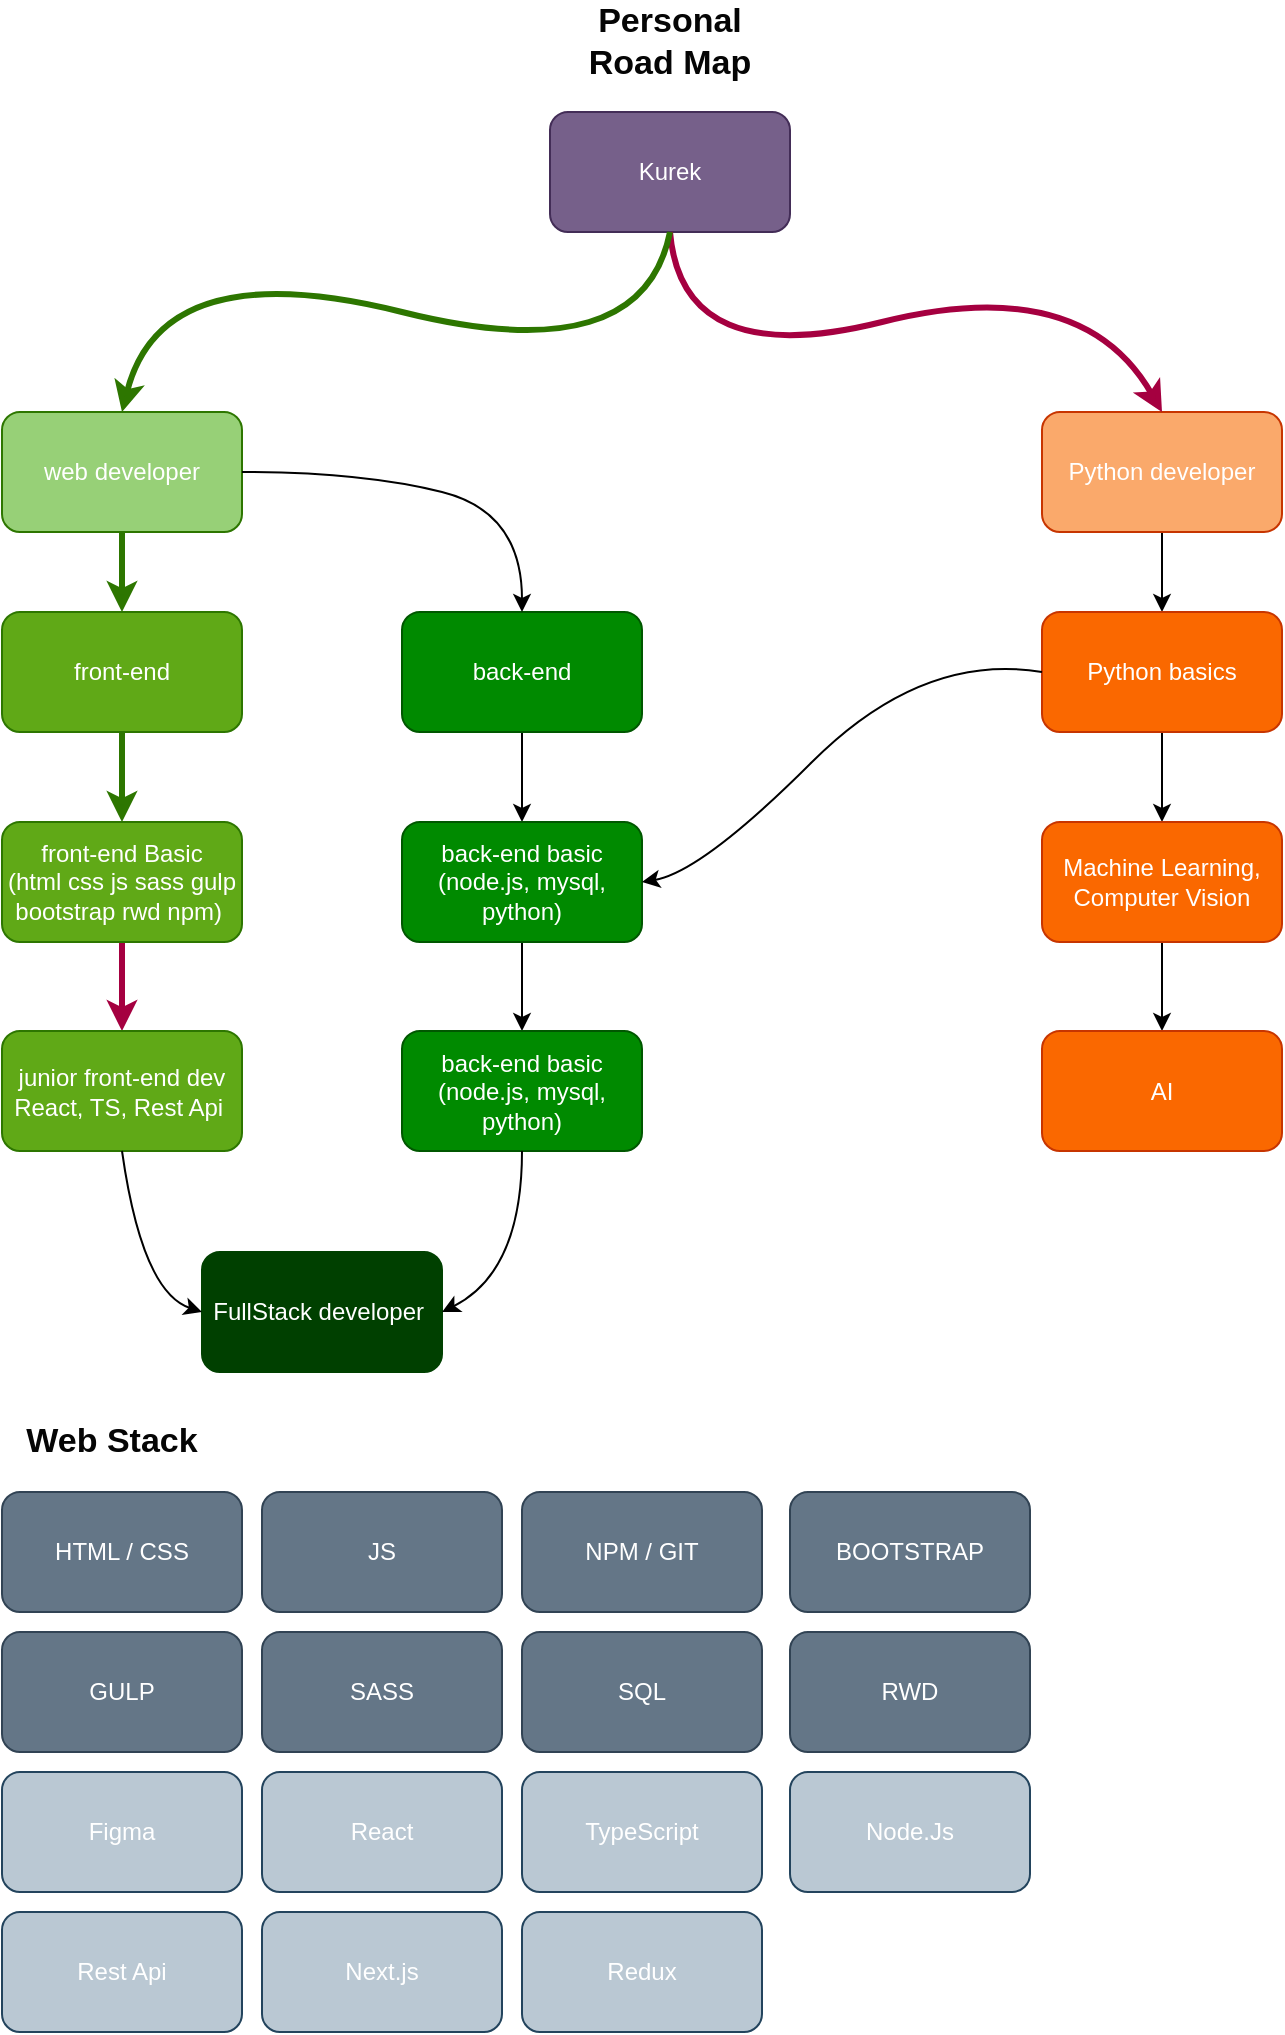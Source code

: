 <mxfile version="20.8.3" type="github">
  <diagram id="wU-MZU1ki5H1QDvkkrNs" name="Strona-1">
    <mxGraphModel dx="514" dy="812" grid="1" gridSize="10" guides="1" tooltips="1" connect="1" arrows="1" fold="1" page="1" pageScale="1" pageWidth="827" pageHeight="1169" math="0" shadow="0">
      <root>
        <mxCell id="0" />
        <mxCell id="1" parent="0" />
        <mxCell id="NCf4MELzwFDsRm1iRGMm-1" value="Kurek" style="rounded=1;whiteSpace=wrap;html=1;fillColor=#76608a;strokeColor=#432D57;fontColor=#ffffff;" vertex="1" parent="1">
          <mxGeometry x="354" y="170" width="120" height="60" as="geometry" />
        </mxCell>
        <mxCell id="NCf4MELzwFDsRm1iRGMm-21" value="" style="edgeStyle=orthogonalEdgeStyle;rounded=0;orthogonalLoop=1;jettySize=auto;html=1;strokeWidth=3;fillColor=#60a917;strokeColor=#2D7600;" edge="1" parent="1" source="NCf4MELzwFDsRm1iRGMm-2" target="NCf4MELzwFDsRm1iRGMm-20">
          <mxGeometry relative="1" as="geometry" />
        </mxCell>
        <mxCell id="NCf4MELzwFDsRm1iRGMm-2" value="web developer" style="rounded=1;whiteSpace=wrap;html=1;fillColor=#97D077;strokeColor=#2D7600;fontColor=#ffffff;" vertex="1" parent="1">
          <mxGeometry x="80" y="320" width="120" height="60" as="geometry" />
        </mxCell>
        <mxCell id="NCf4MELzwFDsRm1iRGMm-13" value="" style="edgeStyle=orthogonalEdgeStyle;rounded=0;orthogonalLoop=1;jettySize=auto;html=1;" edge="1" parent="1" source="NCf4MELzwFDsRm1iRGMm-3" target="NCf4MELzwFDsRm1iRGMm-12">
          <mxGeometry relative="1" as="geometry" />
        </mxCell>
        <mxCell id="NCf4MELzwFDsRm1iRGMm-3" value="Python developer" style="rounded=1;whiteSpace=wrap;html=1;fillColor=#FAA96B;strokeColor=#C73500;fontColor=#FFFFFF;" vertex="1" parent="1">
          <mxGeometry x="600" y="320" width="120" height="60" as="geometry" />
        </mxCell>
        <mxCell id="NCf4MELzwFDsRm1iRGMm-5" value="" style="curved=1;endArrow=classic;html=1;rounded=0;exitX=0.5;exitY=1;exitDx=0;exitDy=0;entryX=0.5;entryY=0;entryDx=0;entryDy=0;fillColor=#d80073;strokeColor=#A50040;strokeWidth=3;" edge="1" parent="1" source="NCf4MELzwFDsRm1iRGMm-1" target="NCf4MELzwFDsRm1iRGMm-3">
          <mxGeometry width="50" height="50" relative="1" as="geometry">
            <mxPoint x="390" y="440" as="sourcePoint" />
            <mxPoint x="440" y="390" as="targetPoint" />
            <Array as="points">
              <mxPoint x="420" y="300" />
              <mxPoint x="620" y="250" />
            </Array>
          </mxGeometry>
        </mxCell>
        <mxCell id="NCf4MELzwFDsRm1iRGMm-7" value="" style="curved=1;endArrow=classic;html=1;rounded=0;exitX=0.5;exitY=1;exitDx=0;exitDy=0;entryX=0.5;entryY=0;entryDx=0;entryDy=0;fillColor=#60a917;strokeColor=#2D7600;strokeWidth=3;" edge="1" parent="1" source="NCf4MELzwFDsRm1iRGMm-1" target="NCf4MELzwFDsRm1iRGMm-2">
          <mxGeometry width="50" height="50" relative="1" as="geometry">
            <mxPoint x="390" y="440" as="sourcePoint" />
            <mxPoint x="440" y="390" as="targetPoint" />
            <Array as="points">
              <mxPoint x="400" y="300" />
              <mxPoint x="160" y="240" />
            </Array>
          </mxGeometry>
        </mxCell>
        <mxCell id="NCf4MELzwFDsRm1iRGMm-11" value="" style="edgeStyle=orthogonalEdgeStyle;rounded=0;orthogonalLoop=1;jettySize=auto;html=1;fillColor=#d80073;strokeColor=#A50040;strokeWidth=3;" edge="1" parent="1" source="NCf4MELzwFDsRm1iRGMm-8" target="NCf4MELzwFDsRm1iRGMm-10">
          <mxGeometry relative="1" as="geometry" />
        </mxCell>
        <mxCell id="NCf4MELzwFDsRm1iRGMm-8" value="front-end Basic&lt;br&gt;(html css js sass gulp bootstrap rwd npm)&amp;nbsp;" style="rounded=1;whiteSpace=wrap;html=1;fillColor=#60a917;fontColor=#ffffff;strokeColor=#2D7600;" vertex="1" parent="1">
          <mxGeometry x="80" y="525" width="120" height="60" as="geometry" />
        </mxCell>
        <mxCell id="NCf4MELzwFDsRm1iRGMm-10" value="junior front-end dev&lt;br&gt;React, TS, Rest Api&amp;nbsp;" style="rounded=1;whiteSpace=wrap;html=1;fillColor=#60a917;fontColor=#ffffff;strokeColor=#2D7600;" vertex="1" parent="1">
          <mxGeometry x="80" y="629.5" width="120" height="60" as="geometry" />
        </mxCell>
        <mxCell id="NCf4MELzwFDsRm1iRGMm-24" value="" style="edgeStyle=orthogonalEdgeStyle;rounded=0;orthogonalLoop=1;jettySize=auto;html=1;" edge="1" parent="1" source="NCf4MELzwFDsRm1iRGMm-12">
          <mxGeometry relative="1" as="geometry">
            <mxPoint x="660" y="525" as="targetPoint" />
            <Array as="points">
              <mxPoint x="660" y="525" />
            </Array>
          </mxGeometry>
        </mxCell>
        <mxCell id="NCf4MELzwFDsRm1iRGMm-12" value="Python basics" style="rounded=1;whiteSpace=wrap;html=1;fillColor=#fa6800;fontColor=#FFFFFF;strokeColor=#C73500;" vertex="1" parent="1">
          <mxGeometry x="600" y="420" width="120" height="60" as="geometry" />
        </mxCell>
        <mxCell id="NCf4MELzwFDsRm1iRGMm-19" value="" style="edgeStyle=orthogonalEdgeStyle;rounded=0;orthogonalLoop=1;jettySize=auto;html=1;" edge="1" parent="1" source="NCf4MELzwFDsRm1iRGMm-15" target="NCf4MELzwFDsRm1iRGMm-18">
          <mxGeometry relative="1" as="geometry" />
        </mxCell>
        <mxCell id="NCf4MELzwFDsRm1iRGMm-15" value="back-end" style="rounded=1;whiteSpace=wrap;html=1;fillColor=#008a00;fontColor=#ffffff;strokeColor=#005700;" vertex="1" parent="1">
          <mxGeometry x="280" y="420" width="120" height="60" as="geometry" />
        </mxCell>
        <mxCell id="NCf4MELzwFDsRm1iRGMm-16" value="" style="curved=1;endArrow=classic;html=1;rounded=0;exitX=1;exitY=0.5;exitDx=0;exitDy=0;entryX=0.5;entryY=0;entryDx=0;entryDy=0;" edge="1" parent="1" source="NCf4MELzwFDsRm1iRGMm-2" target="NCf4MELzwFDsRm1iRGMm-15">
          <mxGeometry width="50" height="50" relative="1" as="geometry">
            <mxPoint x="260" y="400" as="sourcePoint" />
            <mxPoint x="310" y="350" as="targetPoint" />
            <Array as="points">
              <mxPoint x="260" y="350" />
              <mxPoint x="340" y="370" />
            </Array>
          </mxGeometry>
        </mxCell>
        <mxCell id="NCf4MELzwFDsRm1iRGMm-26" value="" style="edgeStyle=orthogonalEdgeStyle;rounded=0;orthogonalLoop=1;jettySize=auto;html=1;" edge="1" parent="1" source="NCf4MELzwFDsRm1iRGMm-18" target="NCf4MELzwFDsRm1iRGMm-25">
          <mxGeometry relative="1" as="geometry" />
        </mxCell>
        <mxCell id="NCf4MELzwFDsRm1iRGMm-18" value="back-end basic&lt;br&gt;(node.js, mysql, python)" style="rounded=1;whiteSpace=wrap;html=1;fillColor=#008a00;fontColor=#ffffff;strokeColor=#005700;" vertex="1" parent="1">
          <mxGeometry x="280" y="525" width="120" height="60" as="geometry" />
        </mxCell>
        <mxCell id="NCf4MELzwFDsRm1iRGMm-22" value="" style="edgeStyle=orthogonalEdgeStyle;rounded=0;orthogonalLoop=1;jettySize=auto;html=1;strokeWidth=3;fillColor=#60a917;strokeColor=#2D7600;" edge="1" parent="1" source="NCf4MELzwFDsRm1iRGMm-20" target="NCf4MELzwFDsRm1iRGMm-8">
          <mxGeometry relative="1" as="geometry" />
        </mxCell>
        <mxCell id="NCf4MELzwFDsRm1iRGMm-20" value="front-end" style="rounded=1;whiteSpace=wrap;html=1;fillColor=#60a917;fontColor=#ffffff;strokeColor=#2D7600;" vertex="1" parent="1">
          <mxGeometry x="80" y="420" width="120" height="60" as="geometry" />
        </mxCell>
        <mxCell id="NCf4MELzwFDsRm1iRGMm-23" value="" style="curved=1;endArrow=classic;html=1;rounded=0;entryX=1;entryY=0.5;entryDx=0;entryDy=0;exitX=0;exitY=0.5;exitDx=0;exitDy=0;" edge="1" parent="1" source="NCf4MELzwFDsRm1iRGMm-12" target="NCf4MELzwFDsRm1iRGMm-18">
          <mxGeometry width="50" height="50" relative="1" as="geometry">
            <mxPoint x="580" y="330" as="sourcePoint" />
            <mxPoint x="656" y="440" as="targetPoint" />
            <Array as="points">
              <mxPoint x="540" y="440" />
              <mxPoint x="430" y="550" />
            </Array>
          </mxGeometry>
        </mxCell>
        <mxCell id="NCf4MELzwFDsRm1iRGMm-25" value="back-end basic&lt;br&gt;(node.js, mysql, python)" style="rounded=1;whiteSpace=wrap;html=1;fillColor=#008a00;fontColor=#ffffff;strokeColor=#005700;" vertex="1" parent="1">
          <mxGeometry x="280" y="629.5" width="120" height="60" as="geometry" />
        </mxCell>
        <mxCell id="NCf4MELzwFDsRm1iRGMm-27" value="FullStack developer&amp;nbsp;" style="rounded=1;whiteSpace=wrap;html=1;fillColor=#004000;fontColor=#ffffff;strokeColor=#004000;" vertex="1" parent="1">
          <mxGeometry x="180" y="740" width="120" height="60" as="geometry" />
        </mxCell>
        <mxCell id="NCf4MELzwFDsRm1iRGMm-28" value="" style="curved=1;endArrow=classic;html=1;rounded=0;entryX=1;entryY=0.5;entryDx=0;entryDy=0;exitX=0.5;exitY=1;exitDx=0;exitDy=0;" edge="1" parent="1" source="NCf4MELzwFDsRm1iRGMm-25" target="NCf4MELzwFDsRm1iRGMm-27">
          <mxGeometry width="50" height="50" relative="1" as="geometry">
            <mxPoint x="590" y="670" as="sourcePoint" />
            <mxPoint x="380" y="775" as="targetPoint" />
            <Array as="points">
              <mxPoint x="340" y="750" />
            </Array>
          </mxGeometry>
        </mxCell>
        <mxCell id="NCf4MELzwFDsRm1iRGMm-29" value="" style="curved=1;endArrow=classic;html=1;rounded=0;entryX=0;entryY=0.5;entryDx=0;entryDy=0;exitX=0.5;exitY=1;exitDx=0;exitDy=0;" edge="1" parent="1" source="NCf4MELzwFDsRm1iRGMm-10" target="NCf4MELzwFDsRm1iRGMm-27">
          <mxGeometry width="50" height="50" relative="1" as="geometry">
            <mxPoint x="350" y="699.5" as="sourcePoint" />
            <mxPoint x="310" y="780" as="targetPoint" />
            <Array as="points">
              <mxPoint x="150" y="760" />
            </Array>
          </mxGeometry>
        </mxCell>
        <mxCell id="NCf4MELzwFDsRm1iRGMm-32" value="" style="edgeStyle=orthogonalEdgeStyle;rounded=0;orthogonalLoop=1;jettySize=auto;html=1;fontColor=#FFFFFF;" edge="1" parent="1" source="NCf4MELzwFDsRm1iRGMm-30" target="NCf4MELzwFDsRm1iRGMm-31">
          <mxGeometry relative="1" as="geometry" />
        </mxCell>
        <mxCell id="NCf4MELzwFDsRm1iRGMm-30" value="Machine Learning,&lt;br&gt;Computer Vision" style="rounded=1;whiteSpace=wrap;html=1;fillColor=#fa6800;fontColor=#FFFFFF;strokeColor=#C73500;" vertex="1" parent="1">
          <mxGeometry x="600" y="525" width="120" height="60" as="geometry" />
        </mxCell>
        <mxCell id="NCf4MELzwFDsRm1iRGMm-31" value="AI" style="rounded=1;whiteSpace=wrap;html=1;fillColor=#fa6800;fontColor=#FFFFFF;strokeColor=#C73500;" vertex="1" parent="1">
          <mxGeometry x="600" y="629.5" width="120" height="60" as="geometry" />
        </mxCell>
        <mxCell id="NCf4MELzwFDsRm1iRGMm-33" value="HTML / CSS" style="rounded=1;whiteSpace=wrap;html=1;strokeColor=#314354;fontColor=#ffffff;fillColor=#647687;" vertex="1" parent="1">
          <mxGeometry x="80" y="860" width="120" height="60" as="geometry" />
        </mxCell>
        <mxCell id="NCf4MELzwFDsRm1iRGMm-34" value="JS" style="rounded=1;whiteSpace=wrap;html=1;strokeColor=#314354;fontColor=#ffffff;fillColor=#647687;" vertex="1" parent="1">
          <mxGeometry x="210" y="860" width="120" height="60" as="geometry" />
        </mxCell>
        <mxCell id="NCf4MELzwFDsRm1iRGMm-35" value="NPM / GIT" style="rounded=1;whiteSpace=wrap;html=1;strokeColor=#314354;fontColor=#ffffff;fillColor=#647687;" vertex="1" parent="1">
          <mxGeometry x="340" y="860" width="120" height="60" as="geometry" />
        </mxCell>
        <mxCell id="NCf4MELzwFDsRm1iRGMm-36" value="BOOTSTRAP" style="rounded=1;whiteSpace=wrap;html=1;strokeColor=#314354;fontColor=#ffffff;fillColor=#647687;" vertex="1" parent="1">
          <mxGeometry x="474" y="860" width="120" height="60" as="geometry" />
        </mxCell>
        <mxCell id="NCf4MELzwFDsRm1iRGMm-38" value="&lt;font color=&quot;#050505&quot; style=&quot;font-size: 17px;&quot;&gt;&lt;span style=&quot;font-size: 17px;&quot;&gt;Web Stack&lt;/span&gt;&lt;/font&gt;" style="text;html=1;strokeColor=none;fillColor=none;align=center;verticalAlign=middle;whiteSpace=wrap;rounded=0;fontColor=#FFFFFF;fontStyle=5;fontSize=17;" vertex="1" parent="1">
          <mxGeometry x="90" y="820" width="90" height="30" as="geometry" />
        </mxCell>
        <mxCell id="NCf4MELzwFDsRm1iRGMm-39" value="GULP" style="rounded=1;whiteSpace=wrap;html=1;strokeColor=#314354;fontColor=#ffffff;fillColor=#647687;" vertex="1" parent="1">
          <mxGeometry x="80" y="930" width="120" height="60" as="geometry" />
        </mxCell>
        <mxCell id="NCf4MELzwFDsRm1iRGMm-40" value="SASS" style="rounded=1;whiteSpace=wrap;html=1;strokeColor=#314354;fontColor=#ffffff;fillColor=#647687;" vertex="1" parent="1">
          <mxGeometry x="210" y="930" width="120" height="60" as="geometry" />
        </mxCell>
        <mxCell id="NCf4MELzwFDsRm1iRGMm-41" value="SQL" style="rounded=1;whiteSpace=wrap;html=1;strokeColor=#314354;fontColor=#ffffff;fillColor=#647687;" vertex="1" parent="1">
          <mxGeometry x="340" y="930" width="120" height="60" as="geometry" />
        </mxCell>
        <mxCell id="NCf4MELzwFDsRm1iRGMm-42" value="RWD" style="rounded=1;whiteSpace=wrap;html=1;strokeColor=#314354;fontColor=#ffffff;fillColor=#647687;" vertex="1" parent="1">
          <mxGeometry x="474" y="930" width="120" height="60" as="geometry" />
        </mxCell>
        <mxCell id="NCf4MELzwFDsRm1iRGMm-43" value="Figma" style="rounded=1;whiteSpace=wrap;html=1;strokeColor=#23445d;fillColor=#bac8d3;fontColor=#FFFFFF;" vertex="1" parent="1">
          <mxGeometry x="80" y="1000" width="120" height="60" as="geometry" />
        </mxCell>
        <mxCell id="NCf4MELzwFDsRm1iRGMm-44" value="React" style="rounded=1;whiteSpace=wrap;html=1;strokeColor=#23445d;fillColor=#bac8d3;fontColor=#FFFFFF;" vertex="1" parent="1">
          <mxGeometry x="210" y="1000" width="120" height="60" as="geometry" />
        </mxCell>
        <mxCell id="NCf4MELzwFDsRm1iRGMm-45" value="TypeScript" style="rounded=1;whiteSpace=wrap;html=1;strokeColor=#23445d;fillColor=#bac8d3;fontColor=#FFFFFF;" vertex="1" parent="1">
          <mxGeometry x="340" y="1000" width="120" height="60" as="geometry" />
        </mxCell>
        <mxCell id="NCf4MELzwFDsRm1iRGMm-46" value="Node.Js" style="rounded=1;whiteSpace=wrap;html=1;strokeColor=#23445d;fillColor=#bac8d3;fontColor=#FFFFFF;" vertex="1" parent="1">
          <mxGeometry x="474" y="1000" width="120" height="60" as="geometry" />
        </mxCell>
        <mxCell id="NCf4MELzwFDsRm1iRGMm-47" value="Rest Api" style="rounded=1;whiteSpace=wrap;html=1;strokeColor=#23445d;fillColor=#bac8d3;fontColor=#FFFFFF;" vertex="1" parent="1">
          <mxGeometry x="80" y="1070" width="120" height="60" as="geometry" />
        </mxCell>
        <mxCell id="NCf4MELzwFDsRm1iRGMm-48" value="Next.js" style="rounded=1;whiteSpace=wrap;html=1;strokeColor=#23445d;fillColor=#bac8d3;fontColor=#FFFFFF;" vertex="1" parent="1">
          <mxGeometry x="210" y="1070" width="120" height="60" as="geometry" />
        </mxCell>
        <mxCell id="NCf4MELzwFDsRm1iRGMm-49" value="&lt;font color=&quot;#050505&quot; style=&quot;font-size: 17px;&quot;&gt;&lt;span style=&quot;font-size: 17px;&quot;&gt;Personal Road Map&lt;/span&gt;&lt;/font&gt;" style="text;html=1;strokeColor=none;fillColor=none;align=center;verticalAlign=middle;whiteSpace=wrap;rounded=0;fontColor=#FFFFFF;fontStyle=5;fontSize=17;" vertex="1" parent="1">
          <mxGeometry x="369" y="120" width="90" height="30" as="geometry" />
        </mxCell>
        <mxCell id="NCf4MELzwFDsRm1iRGMm-50" value="Redux" style="rounded=1;whiteSpace=wrap;html=1;strokeColor=#23445d;fillColor=#bac8d3;fontColor=#FFFFFF;" vertex="1" parent="1">
          <mxGeometry x="340" y="1070" width="120" height="60" as="geometry" />
        </mxCell>
      </root>
    </mxGraphModel>
  </diagram>
</mxfile>
